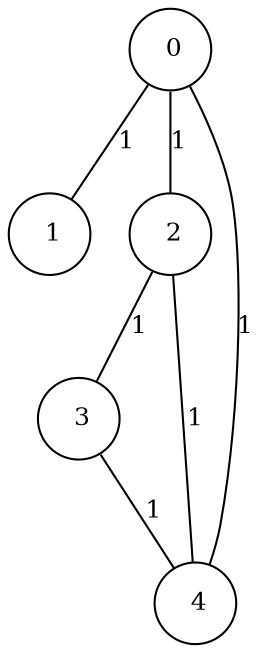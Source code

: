graph G {
size="8.5,11;"
ratio = "expand;"
fixedsize="true;"
overlap="scale;"
node[shape=circle,width=.12,hight=.12,fontsize=12]
edge[fontsize=12]

0[label=" 0" color=black, pos="1.1297904,1.9989245!"];
1[label=" 1" color=black, pos="0.51293239,0.61263983!"];
2[label=" 2" color=black, pos="0.63755227,1.493583!"];
3[label=" 3" color=black, pos="1.2925168,0.52674498!"];
4[label=" 4" color=black, pos="2.4002286,1.2833147!"];
0--1[label="1"]
0--2[label="1"]
0--4[label="1"]
2--3[label="1"]
2--4[label="1"]
3--4[label="1"]

}
